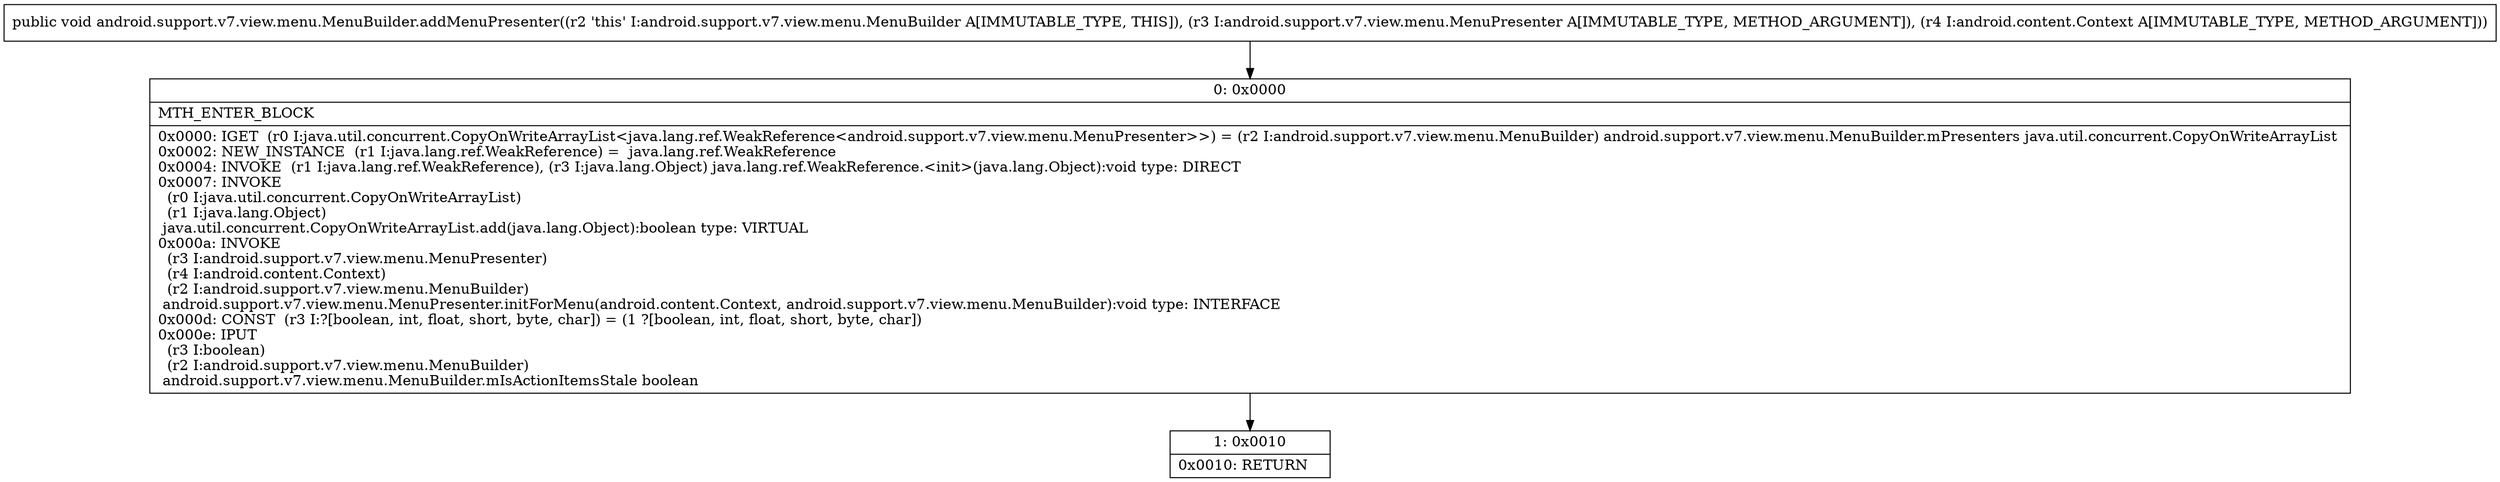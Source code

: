 digraph "CFG forandroid.support.v7.view.menu.MenuBuilder.addMenuPresenter(Landroid\/support\/v7\/view\/menu\/MenuPresenter;Landroid\/content\/Context;)V" {
Node_0 [shape=record,label="{0\:\ 0x0000|MTH_ENTER_BLOCK\l|0x0000: IGET  (r0 I:java.util.concurrent.CopyOnWriteArrayList\<java.lang.ref.WeakReference\<android.support.v7.view.menu.MenuPresenter\>\>) = (r2 I:android.support.v7.view.menu.MenuBuilder) android.support.v7.view.menu.MenuBuilder.mPresenters java.util.concurrent.CopyOnWriteArrayList \l0x0002: NEW_INSTANCE  (r1 I:java.lang.ref.WeakReference) =  java.lang.ref.WeakReference \l0x0004: INVOKE  (r1 I:java.lang.ref.WeakReference), (r3 I:java.lang.Object) java.lang.ref.WeakReference.\<init\>(java.lang.Object):void type: DIRECT \l0x0007: INVOKE  \l  (r0 I:java.util.concurrent.CopyOnWriteArrayList)\l  (r1 I:java.lang.Object)\l java.util.concurrent.CopyOnWriteArrayList.add(java.lang.Object):boolean type: VIRTUAL \l0x000a: INVOKE  \l  (r3 I:android.support.v7.view.menu.MenuPresenter)\l  (r4 I:android.content.Context)\l  (r2 I:android.support.v7.view.menu.MenuBuilder)\l android.support.v7.view.menu.MenuPresenter.initForMenu(android.content.Context, android.support.v7.view.menu.MenuBuilder):void type: INTERFACE \l0x000d: CONST  (r3 I:?[boolean, int, float, short, byte, char]) = (1 ?[boolean, int, float, short, byte, char]) \l0x000e: IPUT  \l  (r3 I:boolean)\l  (r2 I:android.support.v7.view.menu.MenuBuilder)\l android.support.v7.view.menu.MenuBuilder.mIsActionItemsStale boolean \l}"];
Node_1 [shape=record,label="{1\:\ 0x0010|0x0010: RETURN   \l}"];
MethodNode[shape=record,label="{public void android.support.v7.view.menu.MenuBuilder.addMenuPresenter((r2 'this' I:android.support.v7.view.menu.MenuBuilder A[IMMUTABLE_TYPE, THIS]), (r3 I:android.support.v7.view.menu.MenuPresenter A[IMMUTABLE_TYPE, METHOD_ARGUMENT]), (r4 I:android.content.Context A[IMMUTABLE_TYPE, METHOD_ARGUMENT])) }"];
MethodNode -> Node_0;
Node_0 -> Node_1;
}

